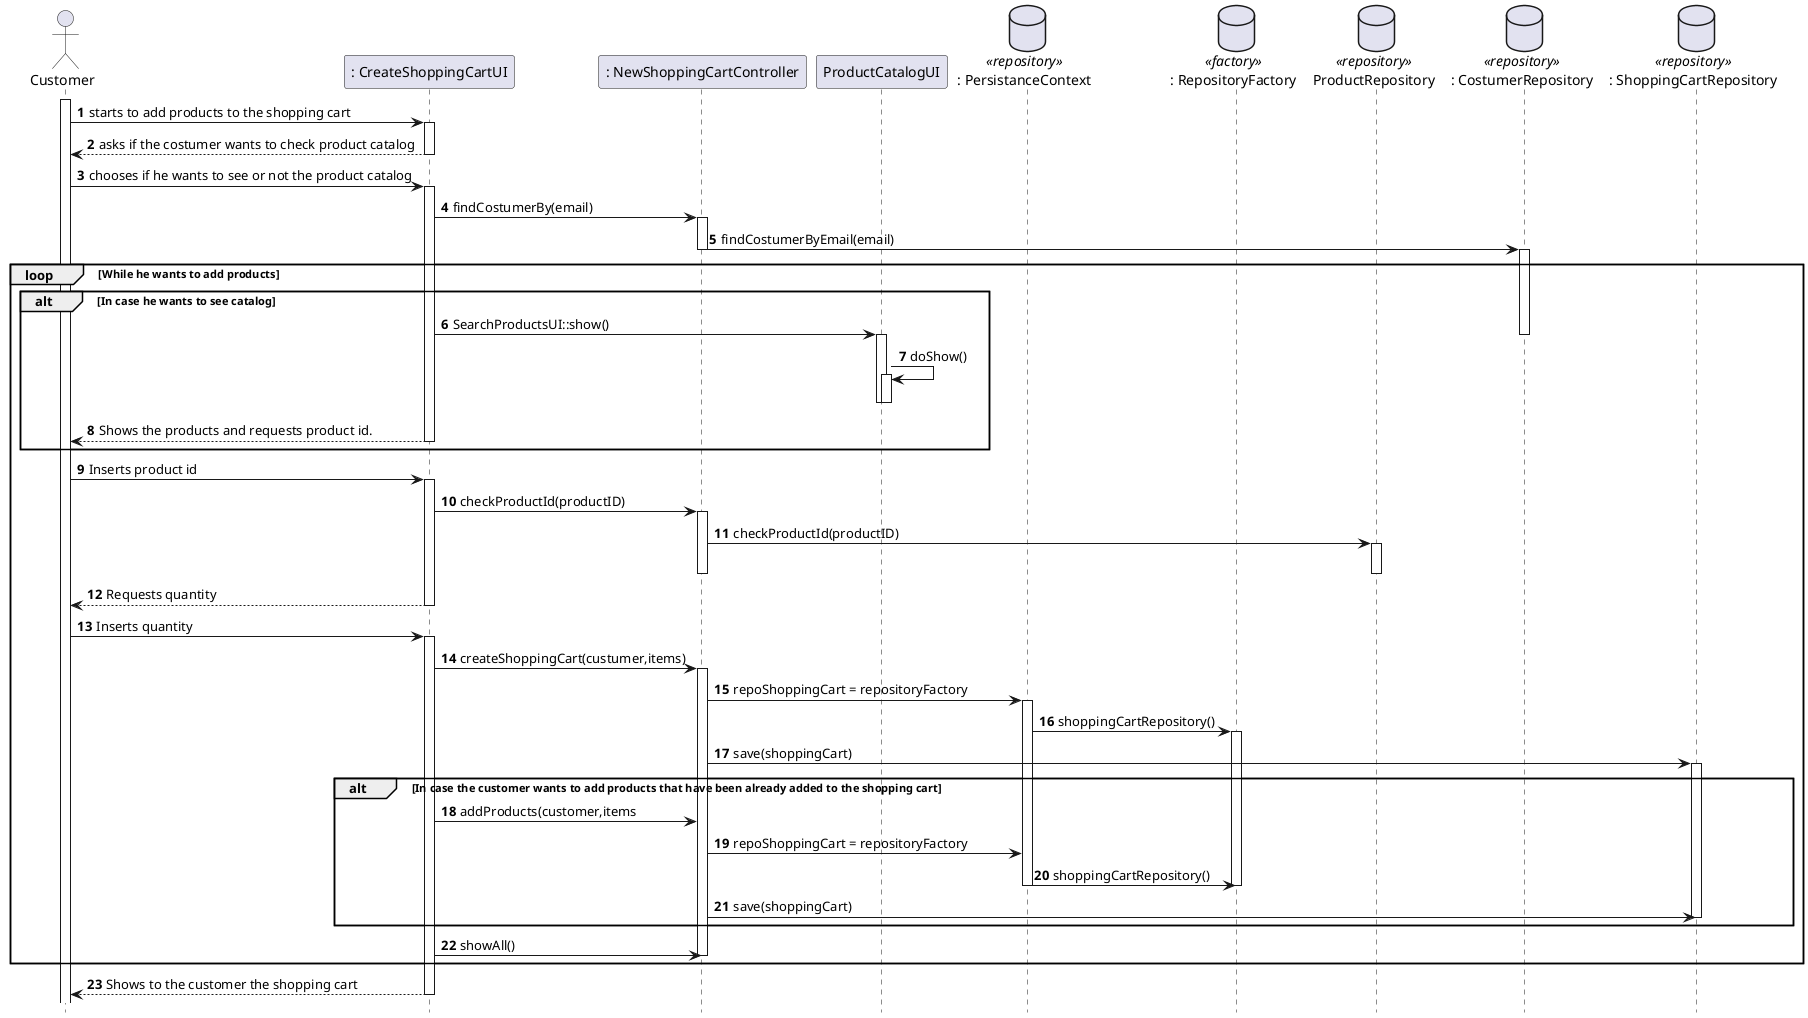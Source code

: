 @startuml
'https://plantuml.com/sequence-diagram

autonumber
hide footbox

actor "Customer" as ator
participant ": CreateShoppingCartUI" as cartUI
participant ": NewShoppingCartController" as cartCtlr
participant ProductCatalogUI as ProductCatalogUI
database ": PersistanceContext" as persis <<repository>>
database ": RepositoryFactory" as factory <<factory>>
database ProductRepository as productRepository <<repository>>
database ": CostumerRepository" as costumerRepository <<repository>>
database ": ShoppingCartRepository" as cartRepo <<repository>>

activate ator
ator -> cartUI: starts to add products to the shopping cart
activate cartUI
cartUI --> ator: asks if the costumer wants to check product catalog
deactivate cartUI
ator -> cartUI: chooses if he wants to see or not the product catalog
activate cartUI

cartUI -> cartCtlr: findCostumerBy(email)
activate cartCtlr
cartCtlr -> costumerRepository : findCostumerByEmail(email)
deactivate cartCtlr
activate costumerRepository

loop While he wants to add products
    alt In case he wants to see catalog

        cartUI -> ProductCatalogUI : SearchProductsUI::show()
         deactivate costumerRepository
        activate ProductCatalogUI
        ProductCatalogUI -> ProductCatalogUI: doShow()
        activate ProductCatalogUI
        deactivate ProductCatalogUI
        deactivate ProductCatalogUI
        cartUI -->ator: Shows the products and requests product id.
        deactivate cartUI
    end alt
    ator -> cartUI: Inserts product id
    activate cartUI
    cartUI -> cartCtlr: checkProductId(productID)
    activate cartCtlr
    cartCtlr -> productRepository: checkProductId(productID)
    activate productRepository
    deactivate productRepository
    deactivate cartCtlr
    cartUI --> ator: Requests quantity
    deactivate cartUI
    ator -> cartUI: Inserts quantity
    activate cartUI



cartUI -> cartCtlr : createShoppingCart(custumer,items)
activate cartCtlr
cartCtlr -> persis : repoShoppingCart = repositoryFactory
activate persis
persis -> factory : shoppingCartRepository()
activate factory
cartCtlr -> cartRepo : save(shoppingCart)
activate cartRepo

    alt In case the customer wants to add products that have been already added to the shopping cart
        cartUI -> cartCtlr: addProducts(customer,items
        cartCtlr -> persis : repoShoppingCart = repositoryFactory
        persis -> factory : shoppingCartRepository()
        deactivate persis
        deactivate factory
        cartCtlr -> cartRepo : save(shoppingCart)
        deactivate cartRepo
    end alt

cartUI -> cartCtlr : showAll()
deactivate cartCtlr

end
cartUI --> ator : Shows to the customer the shopping cart
deactivate cartUI

@enduml